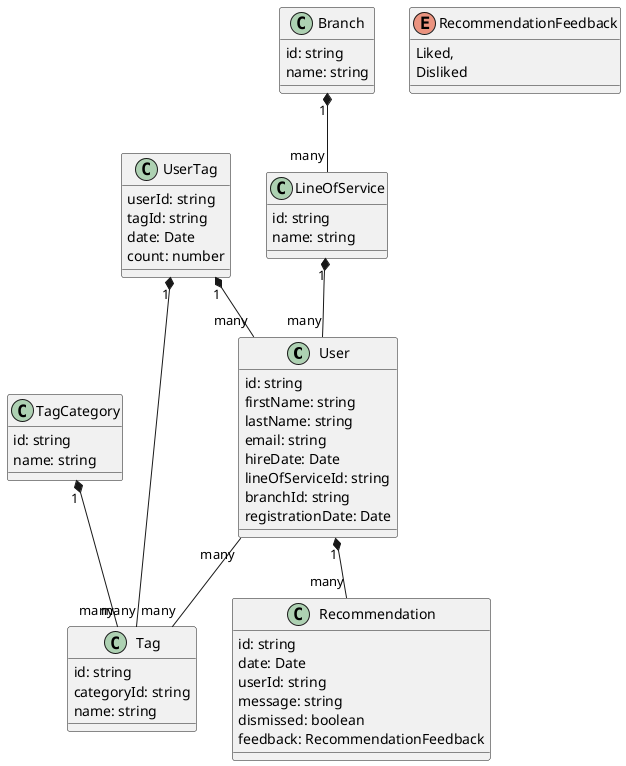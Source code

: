 @startuml

class User {
  id: string
  firstName: string
  lastName: string
  email: string
  hireDate: Date
  lineOfServiceId: string
  branchId: string
  registrationDate: Date
}

class Branch {
  id: string
  name: string
}

class LineOfService {
  id: string
  name: string
}

class Tag {
  id: string
  categoryId: string
  name: string
}

class TagCategory {
  id: string
  name: string
}

class UserTag {
  userId: string
  tagId: string
  date: Date
  count: number
}

class Recommendation {
  id: string
  date: Date
  userId: string
  message: string
  dismissed: boolean
  feedback: RecommendationFeedback
}

enum RecommendationFeedback {
  Liked,
  Disliked
}

LineOfService "1" *-- "many" User
Branch "1" *-- "many" LineOfService
User "many" -- "many" Tag
User "1" *-- "many" Recommendation
TagCategory "1" *-- "many" Tag
UserTag "1" *-- "many" Tag
UserTag "1" *-- "many" User

@enduml